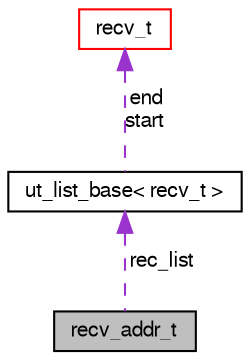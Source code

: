 digraph "recv_addr_t"
{
  bgcolor="transparent";
  edge [fontname="FreeSans",fontsize="10",labelfontname="FreeSans",labelfontsize="10"];
  node [fontname="FreeSans",fontsize="10",shape=record];
  Node1 [label="recv_addr_t",height=0.2,width=0.4,color="black", fillcolor="grey75", style="filled" fontcolor="black"];
  Node2 -> Node1 [dir="back",color="darkorchid3",fontsize="10",style="dashed",label=" rec_list" ,fontname="FreeSans"];
  Node2 [label="ut_list_base\< recv_t \>",height=0.2,width=0.4,color="black",URL="$structut__list__base.html"];
  Node3 -> Node2 [dir="back",color="darkorchid3",fontsize="10",style="dashed",label=" end\nstart" ,fontname="FreeSans"];
  Node3 [label="recv_t",height=0.2,width=0.4,color="red",URL="$structrecv__t.html"];
}
